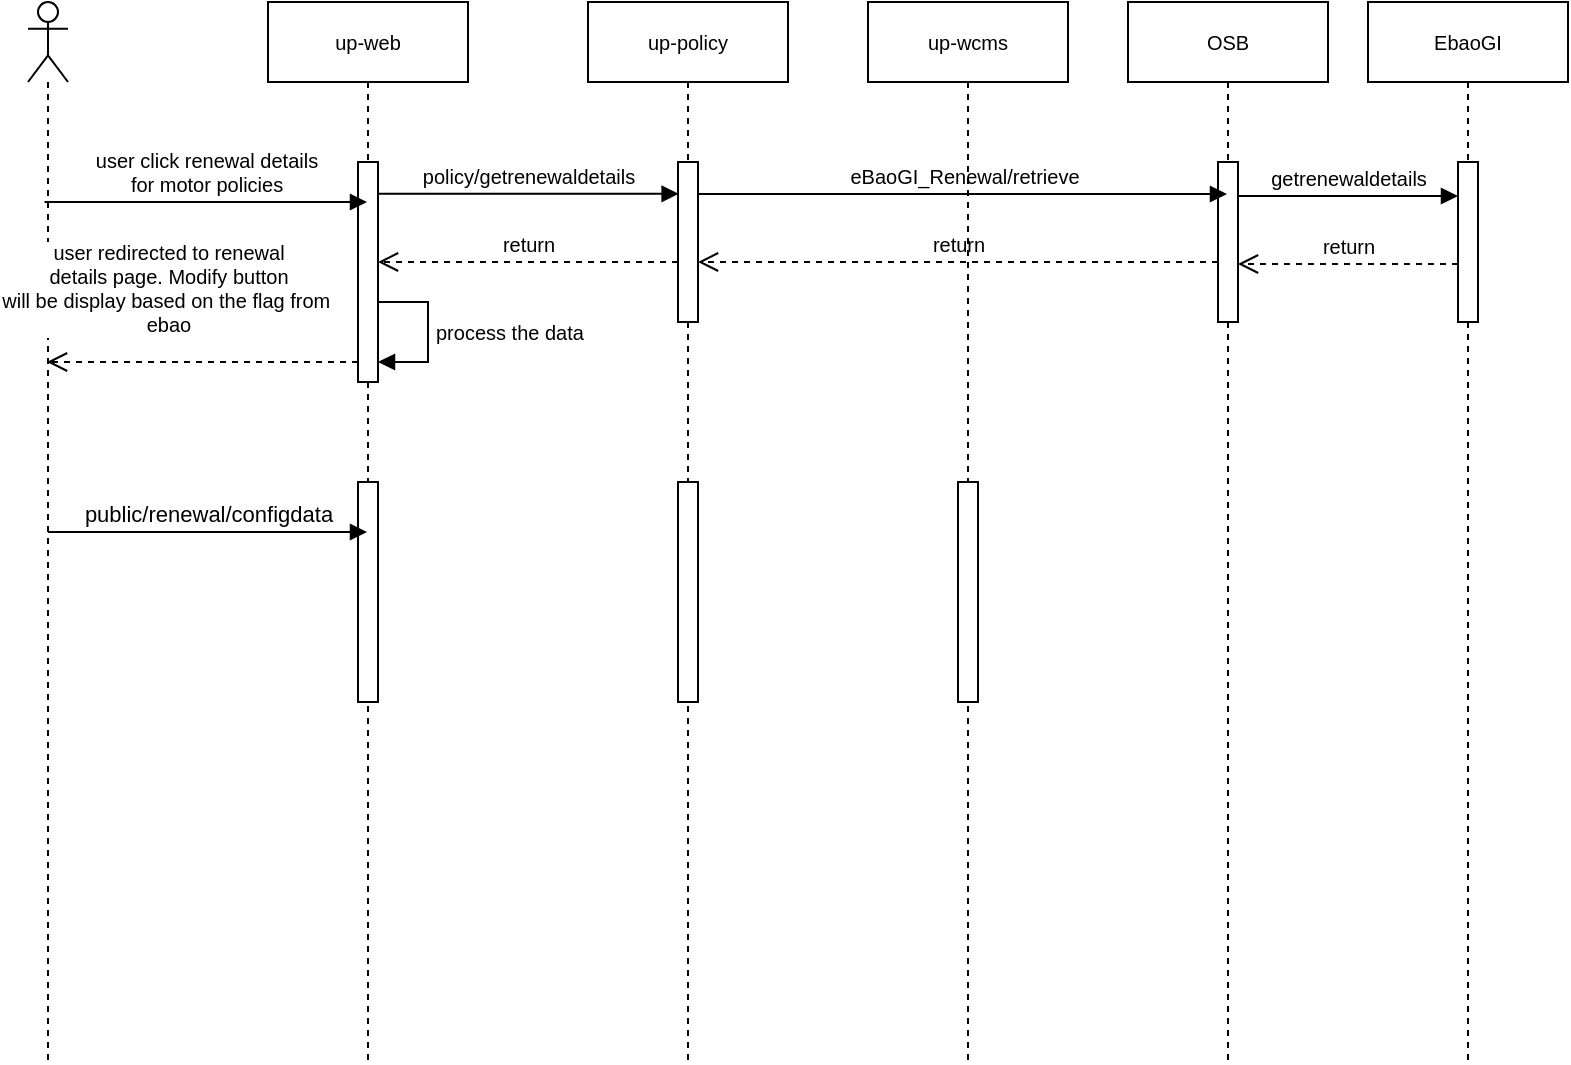 <mxfile version="23.0.2" type="github">
  <diagram name="Page-1" id="ukA0F4SWRje2rj7lY2_e">
    <mxGraphModel dx="958" dy="515" grid="1" gridSize="10" guides="1" tooltips="1" connect="1" arrows="1" fold="1" page="1" pageScale="1" pageWidth="850" pageHeight="1100" math="0" shadow="0">
      <root>
        <mxCell id="0" />
        <mxCell id="1" parent="0" />
        <mxCell id="ESVSbIxXklOT70kNcV42-1" value="" style="shape=umlLifeline;perimeter=lifelinePerimeter;whiteSpace=wrap;html=1;container=1;dropTarget=0;collapsible=0;recursiveResize=0;outlineConnect=0;portConstraint=eastwest;newEdgeStyle={&quot;curved&quot;:0,&quot;rounded&quot;:0};participant=umlActor;fontSize=10;" parent="1" vertex="1">
          <mxGeometry x="70" y="80" width="20" height="530" as="geometry" />
        </mxCell>
        <mxCell id="ESVSbIxXklOT70kNcV42-3" value="OSB" style="shape=umlLifeline;perimeter=lifelinePerimeter;whiteSpace=wrap;html=1;container=1;dropTarget=0;collapsible=0;recursiveResize=0;outlineConnect=0;portConstraint=eastwest;newEdgeStyle={&quot;curved&quot;:0,&quot;rounded&quot;:0};fontSize=10;" parent="1" vertex="1">
          <mxGeometry x="620" y="80" width="100" height="530" as="geometry" />
        </mxCell>
        <mxCell id="wgJ0XbnM3YGV2N-beF-w-2" value="" style="html=1;points=[[0,0,0,0,5],[0,1,0,0,-5],[1,0,0,0,5],[1,1,0,0,-5]];perimeter=orthogonalPerimeter;outlineConnect=0;targetShapes=umlLifeline;portConstraint=eastwest;newEdgeStyle={&quot;curved&quot;:0,&quot;rounded&quot;:0};fontSize=10;" vertex="1" parent="ESVSbIxXklOT70kNcV42-3">
          <mxGeometry x="45" y="80" width="10" height="80" as="geometry" />
        </mxCell>
        <mxCell id="ESVSbIxXklOT70kNcV42-4" value="EbaoGI" style="shape=umlLifeline;perimeter=lifelinePerimeter;whiteSpace=wrap;html=1;container=1;dropTarget=0;collapsible=0;recursiveResize=0;outlineConnect=0;portConstraint=eastwest;newEdgeStyle={&quot;curved&quot;:0,&quot;rounded&quot;:0};fontSize=10;" parent="1" vertex="1">
          <mxGeometry x="740" y="80" width="100" height="530" as="geometry" />
        </mxCell>
        <mxCell id="wgJ0XbnM3YGV2N-beF-w-3" value="" style="html=1;points=[[0,0,0,0,5],[0,1,0,0,-5],[1,0,0,0,5],[1,1,0,0,-5]];perimeter=orthogonalPerimeter;outlineConnect=0;targetShapes=umlLifeline;portConstraint=eastwest;newEdgeStyle={&quot;curved&quot;:0,&quot;rounded&quot;:0};fontSize=10;" vertex="1" parent="ESVSbIxXklOT70kNcV42-4">
          <mxGeometry x="45" y="80" width="10" height="80" as="geometry" />
        </mxCell>
        <mxCell id="ESVSbIxXklOT70kNcV42-5" value="up-web" style="shape=umlLifeline;perimeter=lifelinePerimeter;whiteSpace=wrap;html=1;container=1;dropTarget=0;collapsible=0;recursiveResize=0;outlineConnect=0;portConstraint=eastwest;newEdgeStyle={&quot;curved&quot;:0,&quot;rounded&quot;:0};fontSize=10;" parent="1" vertex="1">
          <mxGeometry x="190" y="80" width="100" height="530" as="geometry" />
        </mxCell>
        <mxCell id="ESVSbIxXklOT70kNcV42-8" value="" style="html=1;points=[[0,0,0,0,5],[0,1,0,0,-5],[1,0,0,0,5],[1,1,0,0,-5]];perimeter=orthogonalPerimeter;outlineConnect=0;targetShapes=umlLifeline;portConstraint=eastwest;newEdgeStyle={&quot;curved&quot;:0,&quot;rounded&quot;:0};fontSize=10;" parent="ESVSbIxXklOT70kNcV42-5" vertex="1">
          <mxGeometry x="45" y="80" width="10" height="110" as="geometry" />
        </mxCell>
        <mxCell id="wgJ0XbnM3YGV2N-beF-w-13" value="process the data" style="html=1;align=left;spacingLeft=2;endArrow=block;rounded=0;edgeStyle=orthogonalEdgeStyle;curved=0;rounded=0;fontSize=10;" edge="1" target="ESVSbIxXklOT70kNcV42-8" parent="ESVSbIxXklOT70kNcV42-5" source="ESVSbIxXklOT70kNcV42-8">
          <mxGeometry relative="1" as="geometry">
            <mxPoint x="90" y="150" as="sourcePoint" />
            <Array as="points">
              <mxPoint x="80" y="150" />
              <mxPoint x="80" y="180" />
            </Array>
            <mxPoint x="95" y="180" as="targetPoint" />
          </mxGeometry>
        </mxCell>
        <mxCell id="wgJ0XbnM3YGV2N-beF-w-14" value="&#xa;&lt;span style=&quot;color: rgba(0, 0, 0, 0); font-family: monospace; font-size: 0px; font-style: normal; font-variant-ligatures: normal; font-variant-caps: normal; font-weight: 400; letter-spacing: normal; orphans: 2; text-align: start; text-indent: 0px; text-transform: none; widows: 2; word-spacing: 0px; -webkit-text-stroke-width: 0px; background-color: rgb(251, 251, 251); text-decoration-thickness: initial; text-decoration-style: initial; text-decoration-color: initial; float: none; display: inline !important;&quot;&gt;&amp;nbsp;&lt;/span&gt;&#xa;&#xa;" style="html=1;points=[[0,0,0,0,5],[0,1,0,0,-5],[1,0,0,0,5],[1,1,0,0,-5]];perimeter=orthogonalPerimeter;outlineConnect=0;targetShapes=umlLifeline;portConstraint=eastwest;newEdgeStyle={&quot;curved&quot;:0,&quot;rounded&quot;:0};fontSize=10;" vertex="1" parent="ESVSbIxXklOT70kNcV42-5">
          <mxGeometry x="45" y="240" width="10" height="110" as="geometry" />
        </mxCell>
        <mxCell id="ESVSbIxXklOT70kNcV42-6" value="up-policy" style="shape=umlLifeline;perimeter=lifelinePerimeter;whiteSpace=wrap;html=1;container=1;dropTarget=0;collapsible=0;recursiveResize=0;outlineConnect=0;portConstraint=eastwest;newEdgeStyle={&quot;curved&quot;:0,&quot;rounded&quot;:0};fontSize=10;" parent="1" vertex="1">
          <mxGeometry x="350" y="80" width="100" height="530" as="geometry" />
        </mxCell>
        <mxCell id="wgJ0XbnM3YGV2N-beF-w-1" value="" style="html=1;points=[[0,0,0,0,5],[0,1,0,0,-5],[1,0,0,0,5],[1,1,0,0,-5]];perimeter=orthogonalPerimeter;outlineConnect=0;targetShapes=umlLifeline;portConstraint=eastwest;newEdgeStyle={&quot;curved&quot;:0,&quot;rounded&quot;:0};fontSize=10;" vertex="1" parent="ESVSbIxXklOT70kNcV42-6">
          <mxGeometry x="45" y="80" width="10" height="80" as="geometry" />
        </mxCell>
        <mxCell id="wgJ0XbnM3YGV2N-beF-w-16" value="&#xa;&lt;span style=&quot;color: rgba(0, 0, 0, 0); font-family: monospace; font-size: 0px; font-style: normal; font-variant-ligatures: normal; font-variant-caps: normal; font-weight: 400; letter-spacing: normal; orphans: 2; text-align: start; text-indent: 0px; text-transform: none; widows: 2; word-spacing: 0px; -webkit-text-stroke-width: 0px; background-color: rgb(251, 251, 251); text-decoration-thickness: initial; text-decoration-style: initial; text-decoration-color: initial; float: none; display: inline !important;&quot;&gt;&amp;nbsp;&lt;/span&gt;&#xa;&#xa;" style="html=1;points=[[0,0,0,0,5],[0,1,0,0,-5],[1,0,0,0,5],[1,1,0,0,-5]];perimeter=orthogonalPerimeter;outlineConnect=0;targetShapes=umlLifeline;portConstraint=eastwest;newEdgeStyle={&quot;curved&quot;:0,&quot;rounded&quot;:0};fontSize=10;" vertex="1" parent="ESVSbIxXklOT70kNcV42-6">
          <mxGeometry x="45" y="240" width="10" height="110" as="geometry" />
        </mxCell>
        <mxCell id="ESVSbIxXklOT70kNcV42-7" value="&lt;font style=&quot;font-size: 10px;&quot;&gt;user click renewal details&lt;br style=&quot;font-size: 10px;&quot;&gt;for motor policies&lt;/font&gt;" style="html=1;verticalAlign=bottom;endArrow=block;curved=0;rounded=0;fontSize=10;" parent="1" target="ESVSbIxXklOT70kNcV42-5" edge="1">
          <mxGeometry width="80" relative="1" as="geometry">
            <mxPoint x="78.278" y="180" as="sourcePoint" />
            <mxPoint x="200" y="180" as="targetPoint" />
          </mxGeometry>
        </mxCell>
        <mxCell id="wgJ0XbnM3YGV2N-beF-w-4" value="policy/getrenewaldetails" style="html=1;verticalAlign=bottom;endArrow=block;curved=0;rounded=0;fontSize=10;entryX=0.453;entryY=0.181;entryDx=0;entryDy=0;entryPerimeter=0;" edge="1" parent="1" source="ESVSbIxXklOT70kNcV42-8" target="ESVSbIxXklOT70kNcV42-6">
          <mxGeometry width="80" relative="1" as="geometry">
            <mxPoint x="300" y="180" as="sourcePoint" />
            <mxPoint x="340" y="180" as="targetPoint" />
          </mxGeometry>
        </mxCell>
        <mxCell id="wgJ0XbnM3YGV2N-beF-w-5" value="eBaoGI_Renewal/retrieve" style="html=1;verticalAlign=bottom;endArrow=block;curved=0;rounded=0;fontSize=10;" edge="1" parent="1" target="ESVSbIxXklOT70kNcV42-3">
          <mxGeometry width="80" relative="1" as="geometry">
            <mxPoint x="405" y="176" as="sourcePoint" />
            <mxPoint x="610" y="176" as="targetPoint" />
          </mxGeometry>
        </mxCell>
        <mxCell id="wgJ0XbnM3YGV2N-beF-w-6" value="getrenewaldetails" style="html=1;verticalAlign=bottom;endArrow=block;curved=0;rounded=0;fontSize=10;" edge="1" parent="1">
          <mxGeometry width="80" relative="1" as="geometry">
            <mxPoint x="675" y="177" as="sourcePoint" />
            <mxPoint x="785" y="177" as="targetPoint" />
          </mxGeometry>
        </mxCell>
        <mxCell id="wgJ0XbnM3YGV2N-beF-w-7" value="return" style="html=1;verticalAlign=bottom;endArrow=open;dashed=1;endSize=8;curved=0;rounded=0;fontSize=10;" edge="1" parent="1" source="wgJ0XbnM3YGV2N-beF-w-1">
          <mxGeometry relative="1" as="geometry">
            <mxPoint x="360" y="220" as="sourcePoint" />
            <mxPoint x="245" y="210.0" as="targetPoint" />
          </mxGeometry>
        </mxCell>
        <mxCell id="wgJ0XbnM3YGV2N-beF-w-8" value="return" style="html=1;verticalAlign=bottom;endArrow=open;dashed=1;endSize=8;curved=0;rounded=0;fontSize=10;" edge="1" parent="1" source="wgJ0XbnM3YGV2N-beF-w-2">
          <mxGeometry relative="1" as="geometry">
            <mxPoint x="535" y="210" as="sourcePoint" />
            <mxPoint x="405" y="210" as="targetPoint" />
          </mxGeometry>
        </mxCell>
        <mxCell id="wgJ0XbnM3YGV2N-beF-w-9" value="return" style="html=1;verticalAlign=bottom;endArrow=open;dashed=1;endSize=8;curved=0;rounded=0;fontSize=10;" edge="1" parent="1">
          <mxGeometry relative="1" as="geometry">
            <mxPoint x="785" y="211" as="sourcePoint" />
            <mxPoint x="675" y="211" as="targetPoint" />
          </mxGeometry>
        </mxCell>
        <mxCell id="wgJ0XbnM3YGV2N-beF-w-10" value="user redirected to renewal&lt;br&gt;details page. Modify button&lt;br&gt;will be display based on the flag from&amp;nbsp;&lt;br&gt;ebao" style="html=1;verticalAlign=bottom;endArrow=open;dashed=1;endSize=8;curved=0;rounded=0;fontSize=10;" edge="1" parent="1">
          <mxGeometry x="0.222" y="-10" relative="1" as="geometry">
            <mxPoint x="235" y="260" as="sourcePoint" />
            <mxPoint x="79.5" y="260" as="targetPoint" />
            <mxPoint as="offset" />
          </mxGeometry>
        </mxCell>
        <mxCell id="wgJ0XbnM3YGV2N-beF-w-15" value="public/renewal/configdata" style="html=1;verticalAlign=bottom;endArrow=block;curved=0;rounded=0;" edge="1" parent="1" source="ESVSbIxXklOT70kNcV42-1" target="ESVSbIxXklOT70kNcV42-5">
          <mxGeometry width="80" relative="1" as="geometry">
            <mxPoint x="140" y="340" as="sourcePoint" />
            <mxPoint x="170" y="344.17" as="targetPoint" />
          </mxGeometry>
        </mxCell>
        <mxCell id="wgJ0XbnM3YGV2N-beF-w-17" value="up-wcms" style="shape=umlLifeline;perimeter=lifelinePerimeter;whiteSpace=wrap;html=1;container=1;dropTarget=0;collapsible=0;recursiveResize=0;outlineConnect=0;portConstraint=eastwest;newEdgeStyle={&quot;curved&quot;:0,&quot;rounded&quot;:0};fontSize=10;" vertex="1" parent="1">
          <mxGeometry x="490" y="80" width="100" height="530" as="geometry" />
        </mxCell>
        <mxCell id="wgJ0XbnM3YGV2N-beF-w-19" value="&#xa;&lt;span style=&quot;color: rgba(0, 0, 0, 0); font-family: monospace; font-size: 0px; font-style: normal; font-variant-ligatures: normal; font-variant-caps: normal; font-weight: 400; letter-spacing: normal; orphans: 2; text-align: start; text-indent: 0px; text-transform: none; widows: 2; word-spacing: 0px; -webkit-text-stroke-width: 0px; background-color: rgb(251, 251, 251); text-decoration-thickness: initial; text-decoration-style: initial; text-decoration-color: initial; float: none; display: inline !important;&quot;&gt;&amp;nbsp;&lt;/span&gt;&#xa;&#xa;" style="html=1;points=[[0,0,0,0,5],[0,1,0,0,-5],[1,0,0,0,5],[1,1,0,0,-5]];perimeter=orthogonalPerimeter;outlineConnect=0;targetShapes=umlLifeline;portConstraint=eastwest;newEdgeStyle={&quot;curved&quot;:0,&quot;rounded&quot;:0};fontSize=10;" vertex="1" parent="wgJ0XbnM3YGV2N-beF-w-17">
          <mxGeometry x="45" y="240" width="10" height="110" as="geometry" />
        </mxCell>
      </root>
    </mxGraphModel>
  </diagram>
</mxfile>
